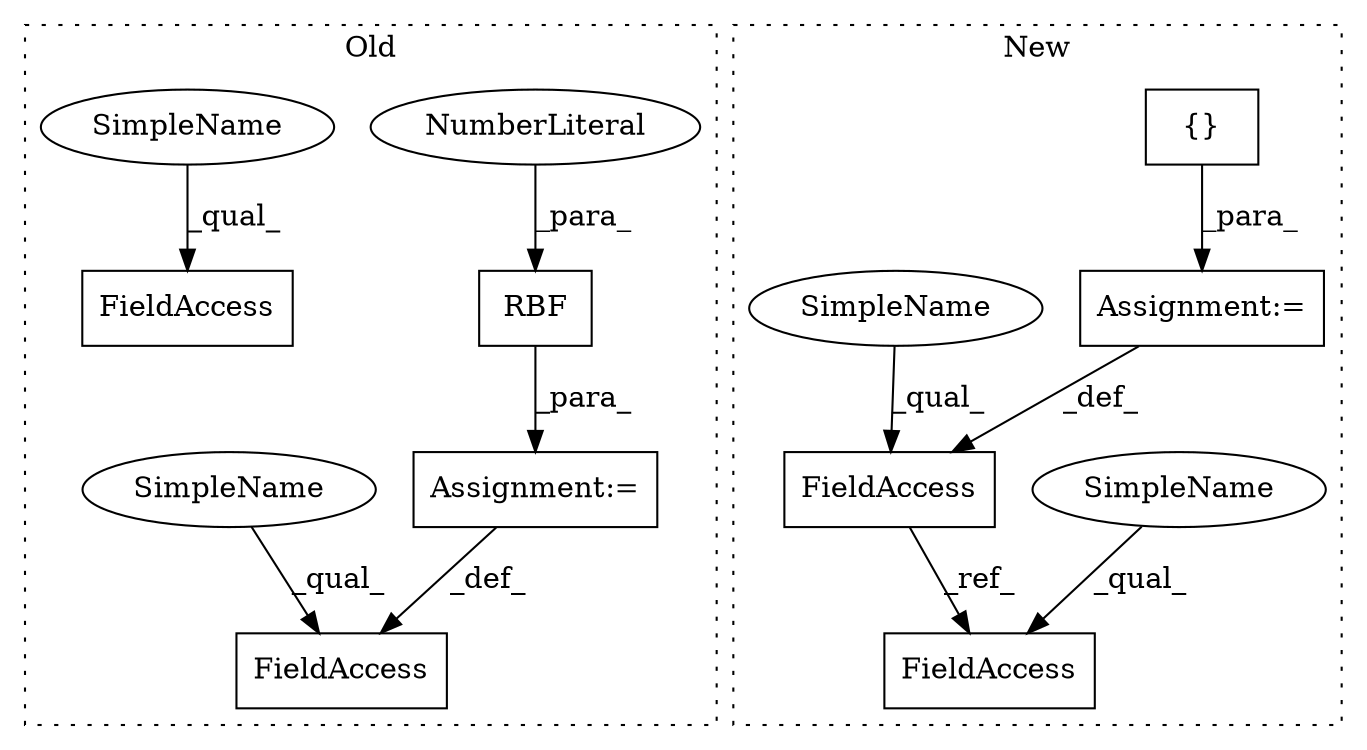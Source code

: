 digraph G {
subgraph cluster0 {
1 [label="RBF" a="32" s="10222,10232" l="4,1" shape="box"];
3 [label="NumberLiteral" a="34" s="10226" l="1" shape="ellipse"];
4 [label="FieldAccess" a="22" s="10177" l="10" shape="box"];
6 [label="FieldAccess" a="22" s="10066" l="11" shape="box"];
9 [label="Assignment:=" a="7" s="10187" l="1" shape="box"];
10 [label="SimpleName" a="42" s="10066" l="4" shape="ellipse"];
11 [label="SimpleName" a="42" s="10177" l="4" shape="ellipse"];
label = "Old";
style="dotted";
}
subgraph cluster1 {
2 [label="{}" a="4" s="10360,10418" l="1,1" shape="box"];
5 [label="FieldAccess" a="22" s="10331" l="11" shape="box"];
7 [label="FieldAccess" a="22" s="10525" l="11" shape="box"];
8 [label="Assignment:=" a="7" s="10342" l="1" shape="box"];
12 [label="SimpleName" a="42" s="10525" l="4" shape="ellipse"];
13 [label="SimpleName" a="42" s="10331" l="4" shape="ellipse"];
label = "New";
style="dotted";
}
1 -> 9 [label="_para_"];
2 -> 8 [label="_para_"];
3 -> 1 [label="_para_"];
5 -> 7 [label="_ref_"];
8 -> 5 [label="_def_"];
9 -> 4 [label="_def_"];
10 -> 6 [label="_qual_"];
11 -> 4 [label="_qual_"];
12 -> 7 [label="_qual_"];
13 -> 5 [label="_qual_"];
}